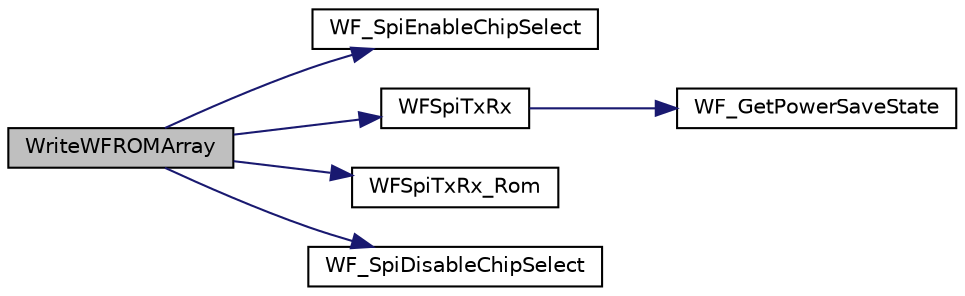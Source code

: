 digraph "WriteWFROMArray"
{
  edge [fontname="Helvetica",fontsize="10",labelfontname="Helvetica",labelfontsize="10"];
  node [fontname="Helvetica",fontsize="10",shape=record];
  rankdir="LR";
  Node1 [label="WriteWFROMArray",height=0.2,width=0.4,color="black", fillcolor="grey75", style="filled", fontcolor="black"];
  Node1 -> Node2 [color="midnightblue",fontsize="10",style="solid",fontname="Helvetica"];
  Node2 [label="WF_SpiEnableChipSelect",height=0.2,width=0.4,color="black", fillcolor="white", style="filled",URL="$_w_f_api_8h.html#a1f1b1119ed9e20714f157839719b4cde"];
  Node1 -> Node3 [color="midnightblue",fontsize="10",style="solid",fontname="Helvetica"];
  Node3 [label="WFSpiTxRx",height=0.2,width=0.4,color="black", fillcolor="white", style="filled",URL="$_w_f_api_8h.html#a13ee53f9ee6c6aab4c3f560cf5885be3"];
  Node3 -> Node4 [color="midnightblue",fontsize="10",style="solid",fontname="Helvetica"];
  Node4 [label="WF_GetPowerSaveState",height=0.2,width=0.4,color="black", fillcolor="white", style="filled",URL="$_w_f_api_8h.html#a5c5b158b586d1db3a4fcea8e3584c8a1"];
  Node1 -> Node5 [color="midnightblue",fontsize="10",style="solid",fontname="Helvetica"];
  Node5 [label="WFSpiTxRx_Rom",height=0.2,width=0.4,color="black", fillcolor="white", style="filled",URL="$_w_f_api_8h.html#a3d75f49263d37b8fb7e2ec344cda92db"];
  Node1 -> Node6 [color="midnightblue",fontsize="10",style="solid",fontname="Helvetica"];
  Node6 [label="WF_SpiDisableChipSelect",height=0.2,width=0.4,color="black", fillcolor="white", style="filled",URL="$_w_f_api_8h.html#a929764e866cb01ed18a2a1aa94e6ccb6"];
}
